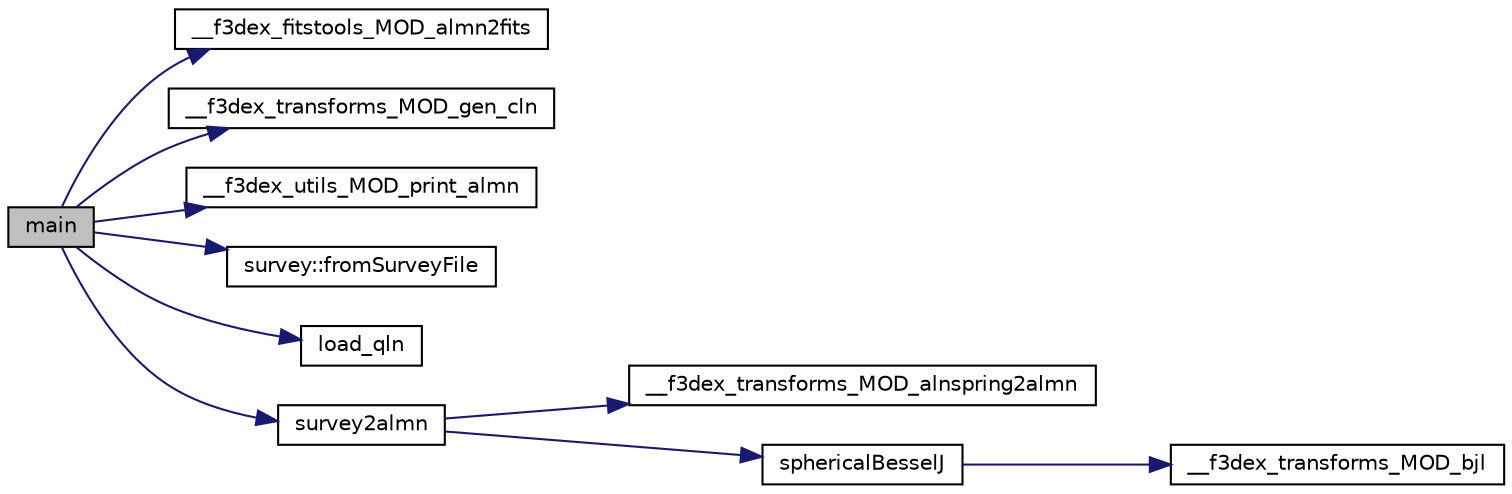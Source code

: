digraph G
{
  edge [fontname="Helvetica",fontsize="10",labelfontname="Helvetica",labelfontsize="10"];
  node [fontname="Helvetica",fontsize="10",shape=record];
  rankdir=LR;
  Node1 [label="main",height=0.2,width=0.4,color="black", fillcolor="grey75", style="filled" fontcolor="black"];
  Node1 -> Node2 [color="midnightblue",fontsize="10",style="solid",fontname="Helvetica"];
  Node2 [label="__f3dex_fitstools_MOD_almn2fits",height=0.2,width=0.4,color="black", fillcolor="white", style="filled",URL="$survey2almn_8cpp.html#af1a9804dc0cbb73e425349b79e862b32"];
  Node1 -> Node3 [color="midnightblue",fontsize="10",style="solid",fontname="Helvetica"];
  Node3 [label="__f3dex_transforms_MOD_gen_cln",height=0.2,width=0.4,color="black", fillcolor="white", style="filled",URL="$survey2almn_8cpp.html#a0b1ce70076aad69cad826874e9d70acb"];
  Node1 -> Node4 [color="midnightblue",fontsize="10",style="solid",fontname="Helvetica"];
  Node4 [label="__f3dex_utils_MOD_print_almn",height=0.2,width=0.4,color="black", fillcolor="white", style="filled",URL="$survey2almn_8cpp.html#ae69b1f2d86d74bfe0d285a01e8ba599e"];
  Node1 -> Node5 [color="midnightblue",fontsize="10",style="solid",fontname="Helvetica"];
  Node5 [label="survey::fromSurveyFile",height=0.2,width=0.4,color="black", fillcolor="white", style="filled",URL="$modulesurvey.html#ae0f55914ed9cbf025c736c1eab33ca5a"];
  Node1 -> Node6 [color="midnightblue",fontsize="10",style="solid",fontname="Helvetica"];
  Node6 [label="load_qln",height=0.2,width=0.4,color="black", fillcolor="white", style="filled",URL="$sbtools_8cpp.html#a93e0dd464161ca86b72569c0427a62b5"];
  Node1 -> Node7 [color="midnightblue",fontsize="10",style="solid",fontname="Helvetica"];
  Node7 [label="survey2almn",height=0.2,width=0.4,color="black", fillcolor="white", style="filled",URL="$almn__survey__tools_8h.html#aa801be9dff8e7cfa0d423f25660f2be7"];
  Node7 -> Node8 [color="midnightblue",fontsize="10",style="solid",fontname="Helvetica"];
  Node8 [label="__f3dex_transforms_MOD_alnspring2almn",height=0.2,width=0.4,color="black", fillcolor="white", style="filled",URL="$almn__survey__tools_8h.html#a1f981e4e6ee71554adbd1879e44875e4"];
  Node7 -> Node9 [color="midnightblue",fontsize="10",style="solid",fontname="Helvetica"];
  Node9 [label="sphericalBesselJ",height=0.2,width=0.4,color="black", fillcolor="white", style="filled",URL="$sbtools_8cpp.html#a59592d47006c78f79e11ae10d9df5760"];
  Node9 -> Node10 [color="midnightblue",fontsize="10",style="solid",fontname="Helvetica"];
  Node10 [label="__f3dex_transforms_MOD_bjl",height=0.2,width=0.4,color="black", fillcolor="white", style="filled",URL="$sbtools_8h.html#a1c1234e193b7123b6b9b55f97a395aea"];
}
